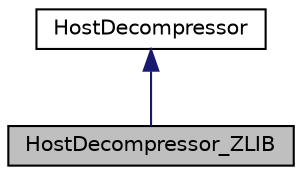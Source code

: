 digraph "HostDecompressor_ZLIB"
{
  edge [fontname="Helvetica",fontsize="10",labelfontname="Helvetica",labelfontsize="10"];
  node [fontname="Helvetica",fontsize="10",shape=record];
  Node2 [label="HostDecompressor_ZLIB",height=0.2,width=0.4,color="black", fillcolor="grey75", style="filled", fontcolor="black"];
  Node3 -> Node2 [dir="back",color="midnightblue",fontsize="10",style="solid",fontname="Helvetica"];
  Node3 [label="HostDecompressor",height=0.2,width=0.4,color="black", fillcolor="white", style="filled",URL="$classHostDecompressor.html"];
}
